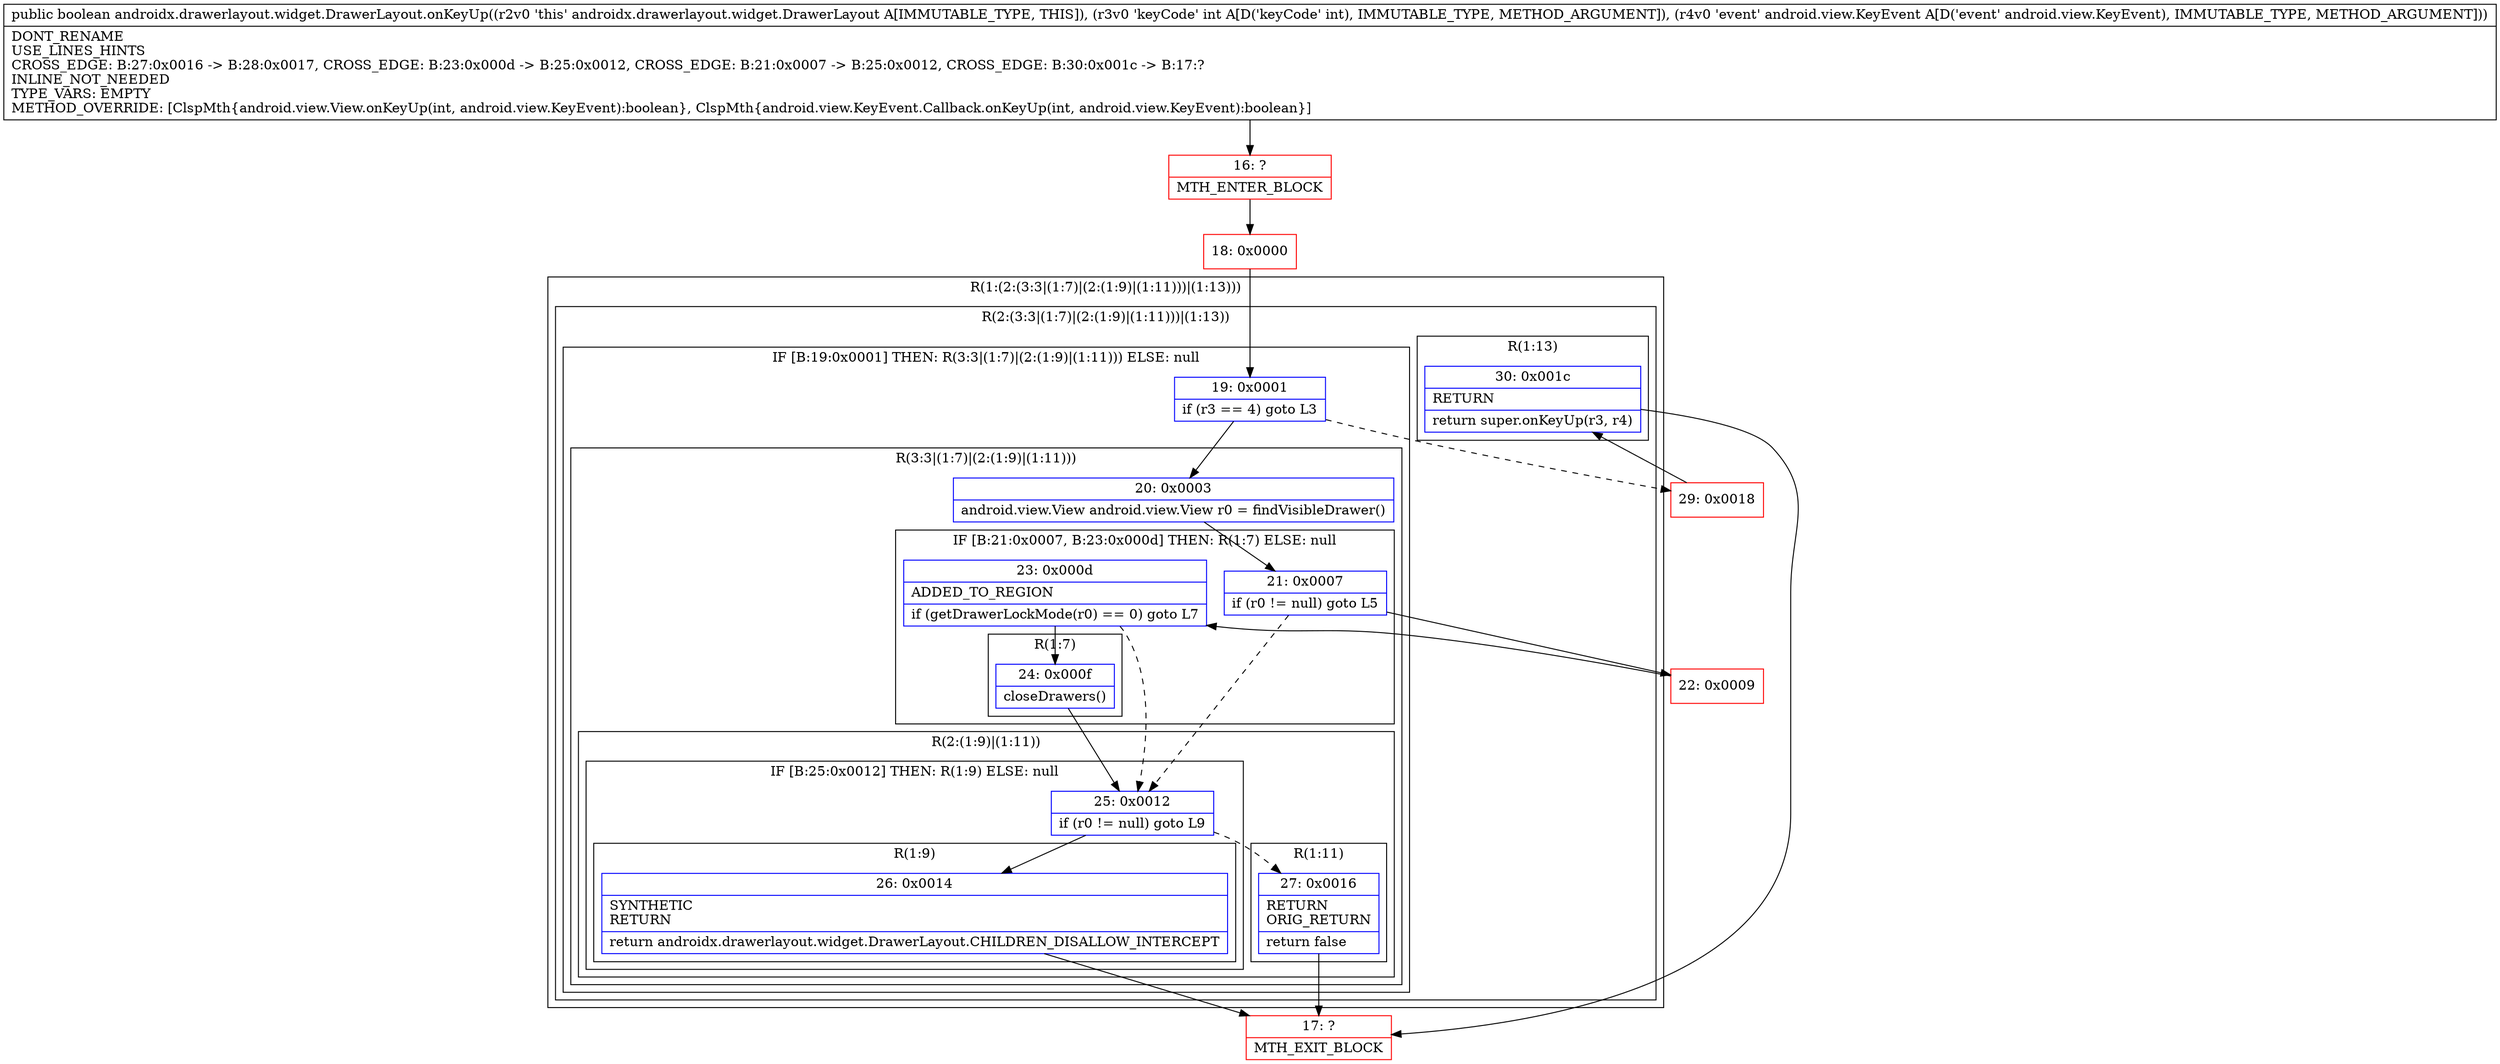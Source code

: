 digraph "CFG forandroidx.drawerlayout.widget.DrawerLayout.onKeyUp(ILandroid\/view\/KeyEvent;)Z" {
subgraph cluster_Region_1812725522 {
label = "R(1:(2:(3:3|(1:7)|(2:(1:9)|(1:11)))|(1:13)))";
node [shape=record,color=blue];
subgraph cluster_Region_1875871688 {
label = "R(2:(3:3|(1:7)|(2:(1:9)|(1:11)))|(1:13))";
node [shape=record,color=blue];
subgraph cluster_IfRegion_1553829824 {
label = "IF [B:19:0x0001] THEN: R(3:3|(1:7)|(2:(1:9)|(1:11))) ELSE: null";
node [shape=record,color=blue];
Node_19 [shape=record,label="{19\:\ 0x0001|if (r3 == 4) goto L3\l}"];
subgraph cluster_Region_2026930389 {
label = "R(3:3|(1:7)|(2:(1:9)|(1:11)))";
node [shape=record,color=blue];
Node_20 [shape=record,label="{20\:\ 0x0003|android.view.View android.view.View r0 = findVisibleDrawer()\l}"];
subgraph cluster_IfRegion_940900361 {
label = "IF [B:21:0x0007, B:23:0x000d] THEN: R(1:7) ELSE: null";
node [shape=record,color=blue];
Node_21 [shape=record,label="{21\:\ 0x0007|if (r0 != null) goto L5\l}"];
Node_23 [shape=record,label="{23\:\ 0x000d|ADDED_TO_REGION\l|if (getDrawerLockMode(r0) == 0) goto L7\l}"];
subgraph cluster_Region_2015526676 {
label = "R(1:7)";
node [shape=record,color=blue];
Node_24 [shape=record,label="{24\:\ 0x000f|closeDrawers()\l}"];
}
}
subgraph cluster_Region_1264778349 {
label = "R(2:(1:9)|(1:11))";
node [shape=record,color=blue];
subgraph cluster_IfRegion_84746928 {
label = "IF [B:25:0x0012] THEN: R(1:9) ELSE: null";
node [shape=record,color=blue];
Node_25 [shape=record,label="{25\:\ 0x0012|if (r0 != null) goto L9\l}"];
subgraph cluster_Region_1484833550 {
label = "R(1:9)";
node [shape=record,color=blue];
Node_26 [shape=record,label="{26\:\ 0x0014|SYNTHETIC\lRETURN\l|return androidx.drawerlayout.widget.DrawerLayout.CHILDREN_DISALLOW_INTERCEPT\l}"];
}
}
subgraph cluster_Region_1758700625 {
label = "R(1:11)";
node [shape=record,color=blue];
Node_27 [shape=record,label="{27\:\ 0x0016|RETURN\lORIG_RETURN\l|return false\l}"];
}
}
}
}
subgraph cluster_Region_65191040 {
label = "R(1:13)";
node [shape=record,color=blue];
Node_30 [shape=record,label="{30\:\ 0x001c|RETURN\l|return super.onKeyUp(r3, r4)\l}"];
}
}
}
Node_16 [shape=record,color=red,label="{16\:\ ?|MTH_ENTER_BLOCK\l}"];
Node_18 [shape=record,color=red,label="{18\:\ 0x0000}"];
Node_22 [shape=record,color=red,label="{22\:\ 0x0009}"];
Node_17 [shape=record,color=red,label="{17\:\ ?|MTH_EXIT_BLOCK\l}"];
Node_29 [shape=record,color=red,label="{29\:\ 0x0018}"];
MethodNode[shape=record,label="{public boolean androidx.drawerlayout.widget.DrawerLayout.onKeyUp((r2v0 'this' androidx.drawerlayout.widget.DrawerLayout A[IMMUTABLE_TYPE, THIS]), (r3v0 'keyCode' int A[D('keyCode' int), IMMUTABLE_TYPE, METHOD_ARGUMENT]), (r4v0 'event' android.view.KeyEvent A[D('event' android.view.KeyEvent), IMMUTABLE_TYPE, METHOD_ARGUMENT]))  | DONT_RENAME\lUSE_LINES_HINTS\lCROSS_EDGE: B:27:0x0016 \-\> B:28:0x0017, CROSS_EDGE: B:23:0x000d \-\> B:25:0x0012, CROSS_EDGE: B:21:0x0007 \-\> B:25:0x0012, CROSS_EDGE: B:30:0x001c \-\> B:17:?\lINLINE_NOT_NEEDED\lTYPE_VARS: EMPTY\lMETHOD_OVERRIDE: [ClspMth\{android.view.View.onKeyUp(int, android.view.KeyEvent):boolean\}, ClspMth\{android.view.KeyEvent.Callback.onKeyUp(int, android.view.KeyEvent):boolean\}]\l}"];
MethodNode -> Node_16;Node_19 -> Node_20;
Node_19 -> Node_29[style=dashed];
Node_20 -> Node_21;
Node_21 -> Node_22;
Node_21 -> Node_25[style=dashed];
Node_23 -> Node_24;
Node_23 -> Node_25[style=dashed];
Node_24 -> Node_25;
Node_25 -> Node_26;
Node_25 -> Node_27[style=dashed];
Node_26 -> Node_17;
Node_27 -> Node_17;
Node_30 -> Node_17;
Node_16 -> Node_18;
Node_18 -> Node_19;
Node_22 -> Node_23;
Node_29 -> Node_30;
}

